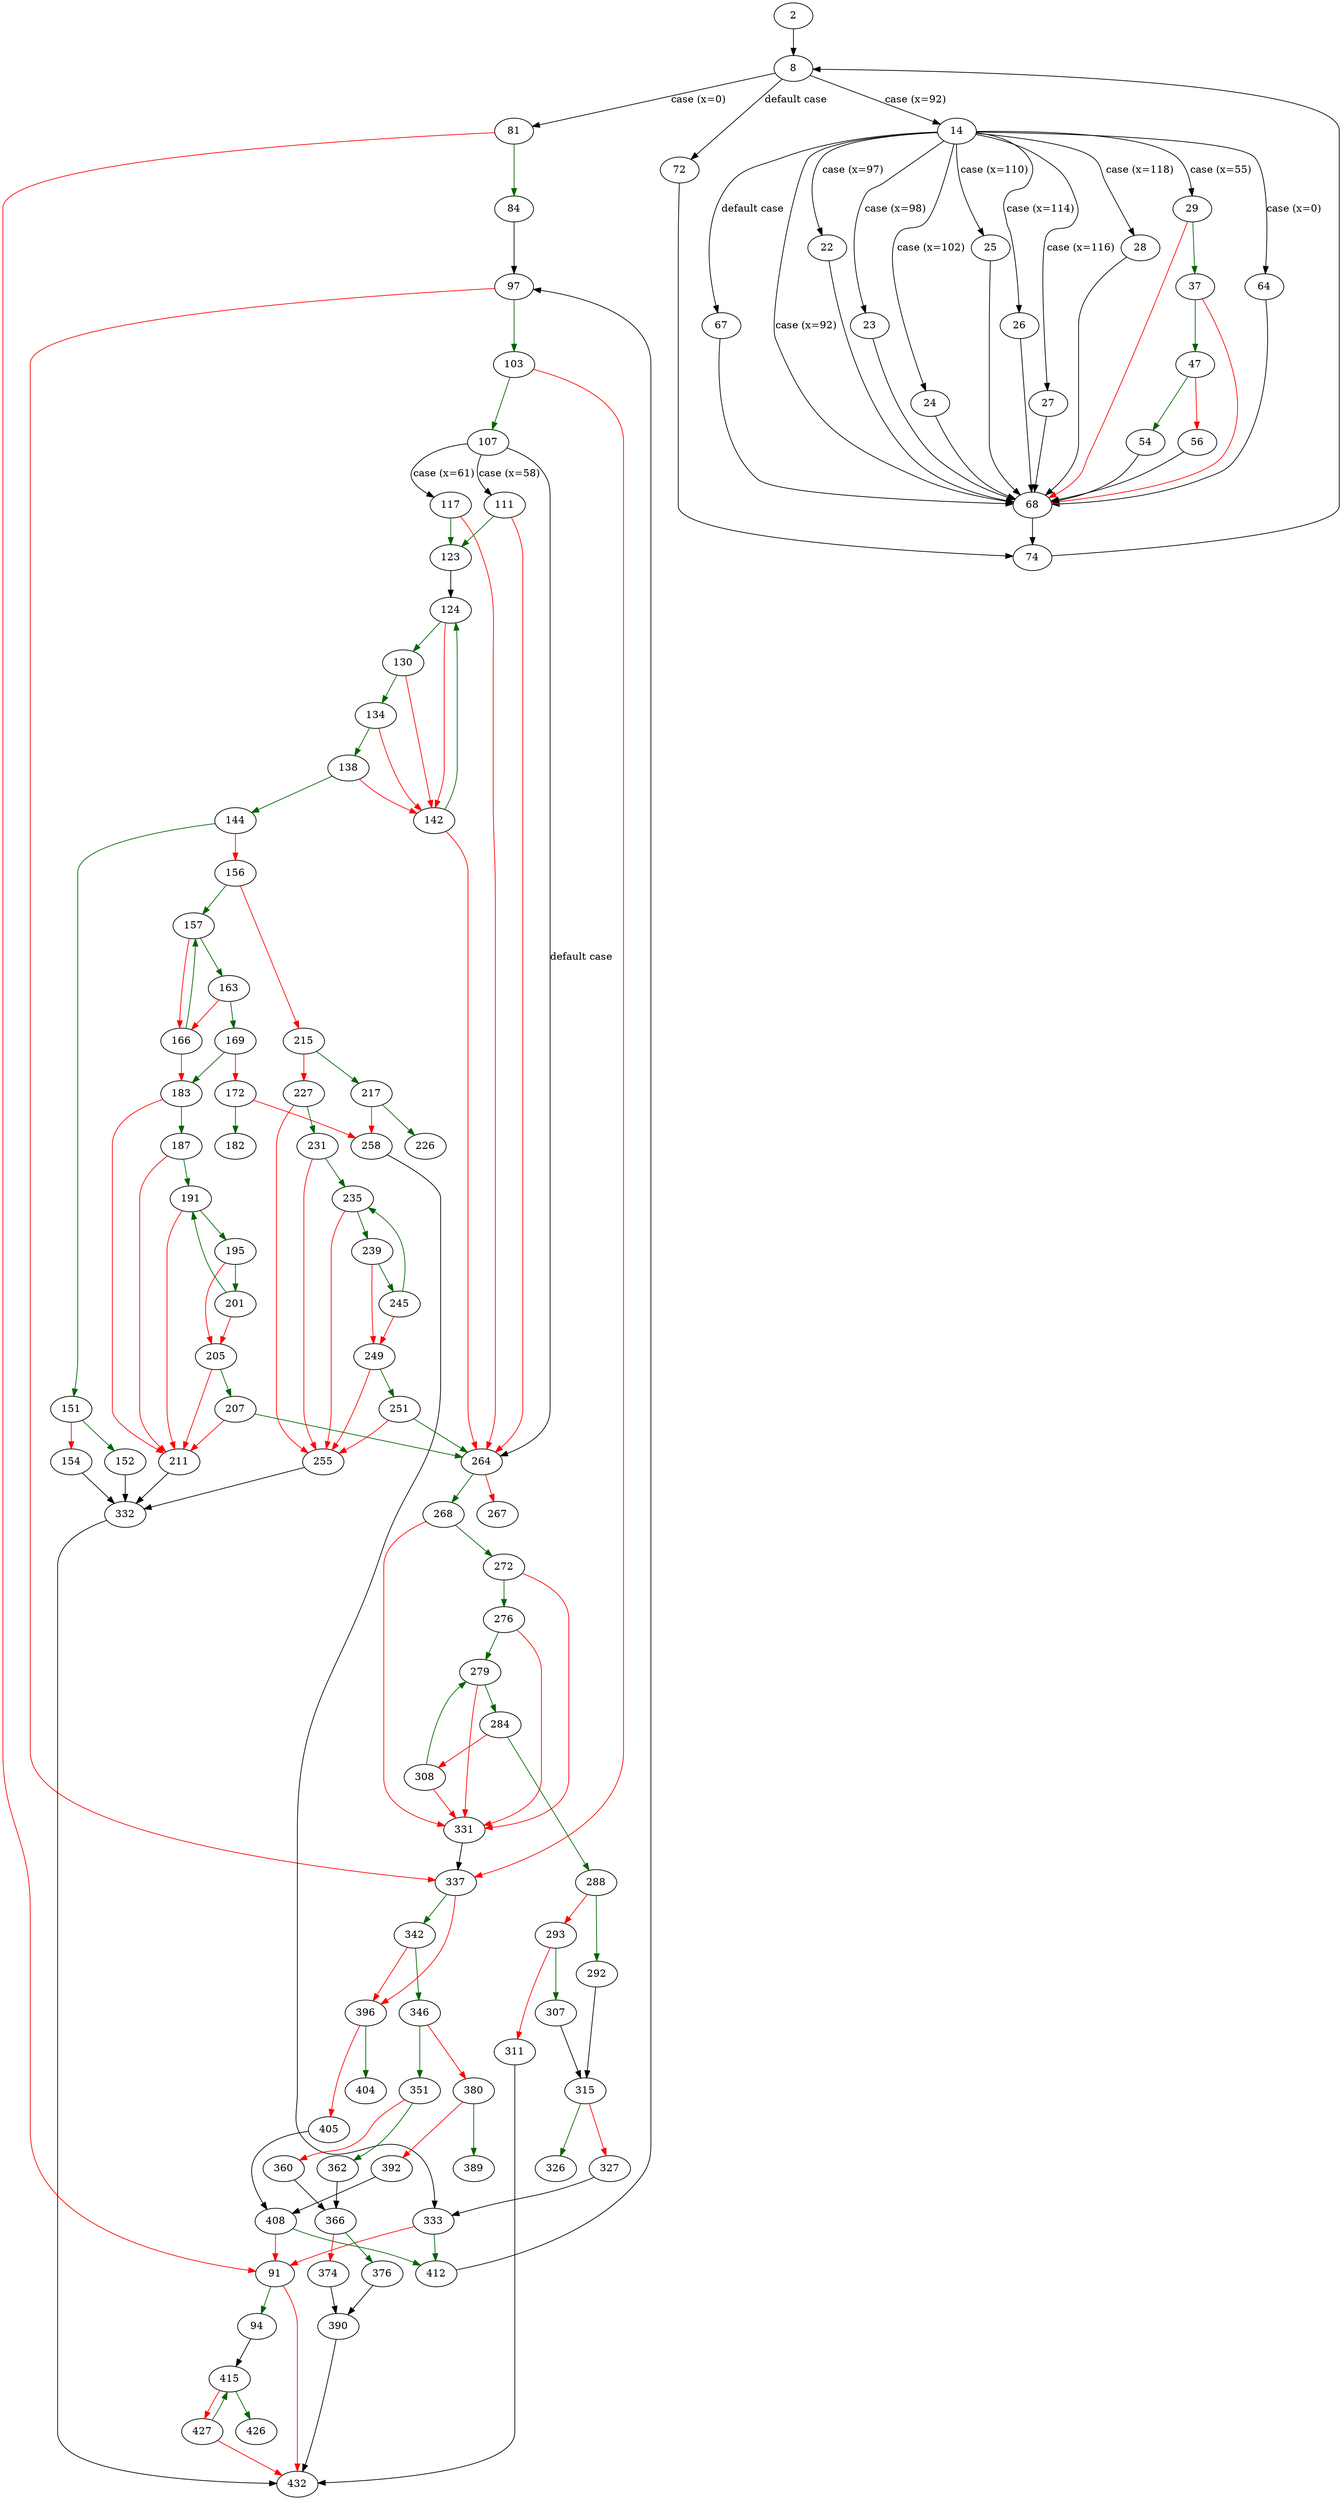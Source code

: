 strict digraph "parse_str" {
	// Node definitions.
	2 [entry=true];
	8;
	81;
	14;
	72;
	68;
	22;
	23;
	24;
	25;
	26;
	27;
	28;
	29;
	64;
	67;
	37;
	47;
	54;
	56;
	74;
	84;
	91;
	97;
	94;
	432;
	415;
	103;
	337;
	107;
	111;
	117;
	264;
	123;
	124;
	130;
	142;
	134;
	138;
	144;
	151;
	156;
	152;
	154;
	332;
	157;
	215;
	163;
	166;
	169;
	183;
	172;
	182;
	258;
	187;
	211;
	191;
	195;
	201;
	205;
	207;
	217;
	227;
	226;
	231;
	255;
	235;
	239;
	245;
	249;
	251;
	333;
	268;
	267;
	272;
	331;
	276;
	279;
	284;
	288;
	308;
	292;
	293;
	315;
	307;
	311;
	326;
	327;
	412;
	342;
	396;
	346;
	351;
	380;
	362;
	360;
	366;
	376;
	374;
	390;
	389;
	392;
	408;
	404;
	405;
	426;
	427;

	// Edge definitions.
	2 -> 8;
	8 -> 81 [
		cond="case (x=0)"
		label="case (x=0)"
	];
	8 -> 14 [
		cond="case (x=92)"
		label="case (x=92)"
	];
	8 -> 72 [
		cond="default case"
		label="default case"
	];
	81 -> 84 [
		color=darkgreen
		cond=true
	];
	81 -> 91 [
		color=red
		cond=false
	];
	14 -> 68 [
		cond="case (x=92)"
		label="case (x=92)"
	];
	14 -> 22 [
		cond="case (x=97)"
		label="case (x=97)"
	];
	14 -> 23 [
		cond="case (x=98)"
		label="case (x=98)"
	];
	14 -> 24 [
		cond="case (x=102)"
		label="case (x=102)"
	];
	14 -> 25 [
		cond="case (x=110)"
		label="case (x=110)"
	];
	14 -> 26 [
		cond="case (x=114)"
		label="case (x=114)"
	];
	14 -> 27 [
		cond="case (x=116)"
		label="case (x=116)"
	];
	14 -> 28 [
		cond="case (x=118)"
		label="case (x=118)"
	];
	14 -> 29 [
		cond="case (x=55)"
		label="case (x=55)"
	];
	14 -> 64 [
		cond="case (x=0)"
		label="case (x=0)"
	];
	14 -> 67 [
		cond="default case"
		label="default case"
	];
	72 -> 74;
	68 -> 74;
	22 -> 68;
	23 -> 68;
	24 -> 68;
	25 -> 68;
	26 -> 68;
	27 -> 68;
	28 -> 68;
	29 -> 68 [
		color=red
		cond=false
	];
	29 -> 37 [
		color=darkgreen
		cond=true
	];
	64 -> 68;
	67 -> 68;
	37 -> 68 [
		color=red
		cond=false
	];
	37 -> 47 [
		color=darkgreen
		cond=true
	];
	47 -> 54 [
		color=darkgreen
		cond=true
	];
	47 -> 56 [
		color=red
		cond=false
	];
	54 -> 68;
	56 -> 68;
	74 -> 8;
	84 -> 97;
	91 -> 94 [
		color=darkgreen
		cond=true
	];
	91 -> 432 [
		color=red
		cond=false
	];
	97 -> 103 [
		color=darkgreen
		cond=true
	];
	97 -> 337 [
		color=red
		cond=false
	];
	94 -> 415;
	415 -> 426 [
		color=darkgreen
		cond=true
	];
	415 -> 427 [
		color=red
		cond=false
	];
	103 -> 337 [
		color=red
		cond=false
	];
	103 -> 107 [
		color=darkgreen
		cond=true
	];
	337 -> 342 [
		color=darkgreen
		cond=true
	];
	337 -> 396 [
		color=red
		cond=false
	];
	107 -> 111 [
		cond="case (x=58)"
		label="case (x=58)"
	];
	107 -> 117 [
		cond="case (x=61)"
		label="case (x=61)"
	];
	107 -> 264 [
		cond="default case"
		label="default case"
	];
	111 -> 264 [
		color=red
		cond=false
	];
	111 -> 123 [
		color=darkgreen
		cond=true
	];
	117 -> 264 [
		color=red
		cond=false
	];
	117 -> 123 [
		color=darkgreen
		cond=true
	];
	264 -> 268 [
		color=darkgreen
		cond=true
	];
	264 -> 267 [
		color=red
		cond=false
	];
	123 -> 124;
	124 -> 130 [
		color=darkgreen
		cond=true
	];
	124 -> 142 [
		color=red
		cond=false
	];
	130 -> 142 [
		color=red
		cond=false
	];
	130 -> 134 [
		color=darkgreen
		cond=true
	];
	142 -> 264 [
		color=red
		cond=false
	];
	142 -> 124 [
		color=darkgreen
		cond=true
	];
	134 -> 142 [
		color=red
		cond=false
	];
	134 -> 138 [
		color=darkgreen
		cond=true
	];
	138 -> 142 [
		color=red
		cond=false
	];
	138 -> 144 [
		color=darkgreen
		cond=true
	];
	144 -> 151 [
		color=darkgreen
		cond=true
	];
	144 -> 156 [
		color=red
		cond=false
	];
	151 -> 152 [
		color=darkgreen
		cond=true
	];
	151 -> 154 [
		color=red
		cond=false
	];
	156 -> 157 [
		color=darkgreen
		cond=true
	];
	156 -> 215 [
		color=red
		cond=false
	];
	152 -> 332;
	154 -> 332;
	332 -> 432;
	157 -> 163 [
		color=darkgreen
		cond=true
	];
	157 -> 166 [
		color=red
		cond=false
	];
	215 -> 217 [
		color=darkgreen
		cond=true
	];
	215 -> 227 [
		color=red
		cond=false
	];
	163 -> 166 [
		color=red
		cond=false
	];
	163 -> 169 [
		color=darkgreen
		cond=true
	];
	166 -> 157 [
		color=darkgreen
		cond=true
	];
	166 -> 183 [
		color=red
		cond=false
	];
	169 -> 183 [
		color=darkgreen
		cond=true
	];
	169 -> 172 [
		color=red
		cond=false
	];
	183 -> 187 [
		color=darkgreen
		cond=true
	];
	183 -> 211 [
		color=red
		cond=false
	];
	172 -> 182 [
		color=darkgreen
		cond=true
	];
	172 -> 258 [
		color=red
		cond=false
	];
	258 -> 333;
	187 -> 211 [
		color=red
		cond=false
	];
	187 -> 191 [
		color=darkgreen
		cond=true
	];
	211 -> 332;
	191 -> 211 [
		color=red
		cond=false
	];
	191 -> 195 [
		color=darkgreen
		cond=true
	];
	195 -> 201 [
		color=darkgreen
		cond=true
	];
	195 -> 205 [
		color=red
		cond=false
	];
	201 -> 191 [
		color=darkgreen
		cond=true
	];
	201 -> 205 [
		color=red
		cond=false
	];
	205 -> 211 [
		color=red
		cond=false
	];
	205 -> 207 [
		color=darkgreen
		cond=true
	];
	207 -> 264 [
		color=darkgreen
		cond=true
	];
	207 -> 211 [
		color=red
		cond=false
	];
	217 -> 258 [
		color=red
		cond=false
	];
	217 -> 226 [
		color=darkgreen
		cond=true
	];
	227 -> 231 [
		color=darkgreen
		cond=true
	];
	227 -> 255 [
		color=red
		cond=false
	];
	231 -> 255 [
		color=red
		cond=false
	];
	231 -> 235 [
		color=darkgreen
		cond=true
	];
	255 -> 332;
	235 -> 255 [
		color=red
		cond=false
	];
	235 -> 239 [
		color=darkgreen
		cond=true
	];
	239 -> 245 [
		color=darkgreen
		cond=true
	];
	239 -> 249 [
		color=red
		cond=false
	];
	245 -> 235 [
		color=darkgreen
		cond=true
	];
	245 -> 249 [
		color=red
		cond=false
	];
	249 -> 255 [
		color=red
		cond=false
	];
	249 -> 251 [
		color=darkgreen
		cond=true
	];
	251 -> 264 [
		color=darkgreen
		cond=true
	];
	251 -> 255 [
		color=red
		cond=false
	];
	333 -> 91 [
		color=red
		cond=false
	];
	333 -> 412 [
		color=darkgreen
		cond=true
	];
	268 -> 272 [
		color=darkgreen
		cond=true
	];
	268 -> 331 [
		color=red
		cond=false
	];
	272 -> 331 [
		color=red
		cond=false
	];
	272 -> 276 [
		color=darkgreen
		cond=true
	];
	331 -> 337;
	276 -> 331 [
		color=red
		cond=false
	];
	276 -> 279 [
		color=darkgreen
		cond=true
	];
	279 -> 331 [
		color=red
		cond=false
	];
	279 -> 284 [
		color=darkgreen
		cond=true
	];
	284 -> 288 [
		color=darkgreen
		cond=true
	];
	284 -> 308 [
		color=red
		cond=false
	];
	288 -> 292 [
		color=darkgreen
		cond=true
	];
	288 -> 293 [
		color=red
		cond=false
	];
	308 -> 331 [
		color=red
		cond=false
	];
	308 -> 279 [
		color=darkgreen
		cond=true
	];
	292 -> 315;
	293 -> 307 [
		color=darkgreen
		cond=true
	];
	293 -> 311 [
		color=red
		cond=false
	];
	315 -> 326 [
		color=darkgreen
		cond=true
	];
	315 -> 327 [
		color=red
		cond=false
	];
	307 -> 315;
	311 -> 432;
	327 -> 333;
	412 -> 97;
	342 -> 396 [
		color=red
		cond=false
	];
	342 -> 346 [
		color=darkgreen
		cond=true
	];
	396 -> 404 [
		color=darkgreen
		cond=true
	];
	396 -> 405 [
		color=red
		cond=false
	];
	346 -> 351 [
		color=darkgreen
		cond=true
	];
	346 -> 380 [
		color=red
		cond=false
	];
	351 -> 362 [
		color=darkgreen
		cond=true
	];
	351 -> 360 [
		color=red
		cond=false
	];
	380 -> 389 [
		color=darkgreen
		cond=true
	];
	380 -> 392 [
		color=red
		cond=false
	];
	362 -> 366;
	360 -> 366;
	366 -> 376 [
		color=darkgreen
		cond=true
	];
	366 -> 374 [
		color=red
		cond=false
	];
	376 -> 390;
	374 -> 390;
	390 -> 432;
	392 -> 408;
	408 -> 91 [
		color=red
		cond=false
	];
	408 -> 412 [
		color=darkgreen
		cond=true
	];
	405 -> 408;
	427 -> 432 [
		color=red
		cond=false
	];
	427 -> 415 [
		color=darkgreen
		cond=true
	];
}
